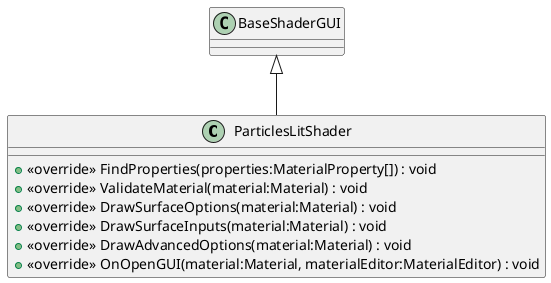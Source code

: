 @startuml
class ParticlesLitShader {
    + <<override>> FindProperties(properties:MaterialProperty[]) : void
    + <<override>> ValidateMaterial(material:Material) : void
    + <<override>> DrawSurfaceOptions(material:Material) : void
    + <<override>> DrawSurfaceInputs(material:Material) : void
    + <<override>> DrawAdvancedOptions(material:Material) : void
    + <<override>> OnOpenGUI(material:Material, materialEditor:MaterialEditor) : void
}
BaseShaderGUI <|-- ParticlesLitShader
@enduml
